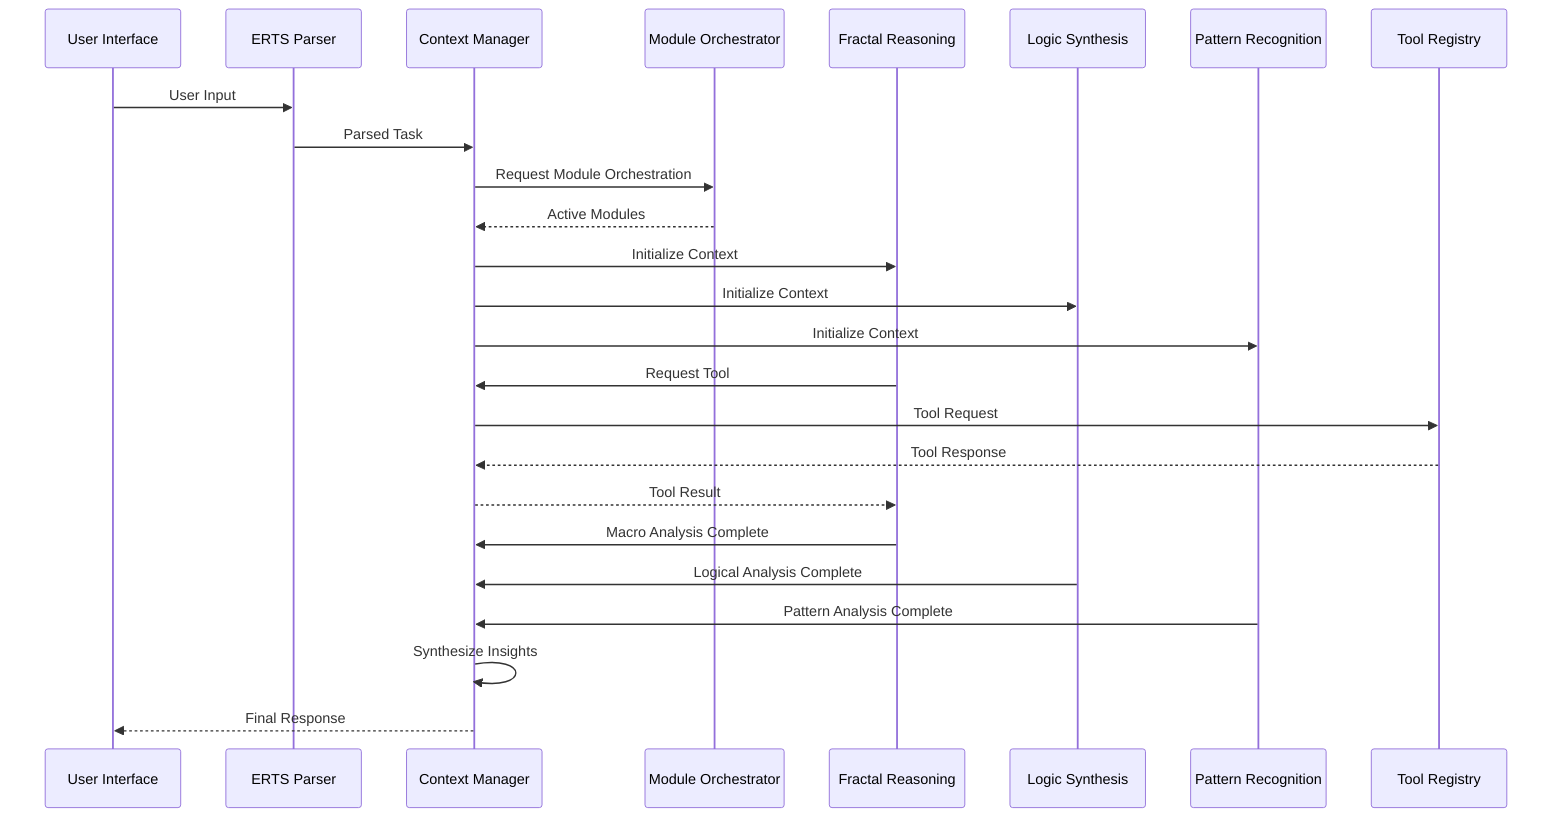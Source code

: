 sequenceDiagram
    participant UI as User Interface
    participant ERTS as ERTS Parser
    participant CM as Context Manager
    participant MO as Module Orchestrator
    participant FR as Fractal Reasoning
    participant LS as Logic Synthesis
    participant PR as Pattern Recognition
    participant TR as Tool Registry
    
    UI->>ERTS: User Input
    ERTS->>CM: Parsed Task
    CM->>MO: Request Module Orchestration
    MO-->>CM: Active Modules
    
    CM->>FR: Initialize Context
    CM->>LS: Initialize Context
    CM->>PR: Initialize Context
    
    FR->>CM: Request Tool
    CM->>TR: Tool Request
    TR-->>CM: Tool Response
    CM-->>FR: Tool Result
    
    FR->>CM: Macro Analysis Complete
    LS->>CM: Logical Analysis Complete
    PR->>CM: Pattern Analysis Complete
    
    CM->>CM: Synthesize Insights
    CM-->>UI: Final Response